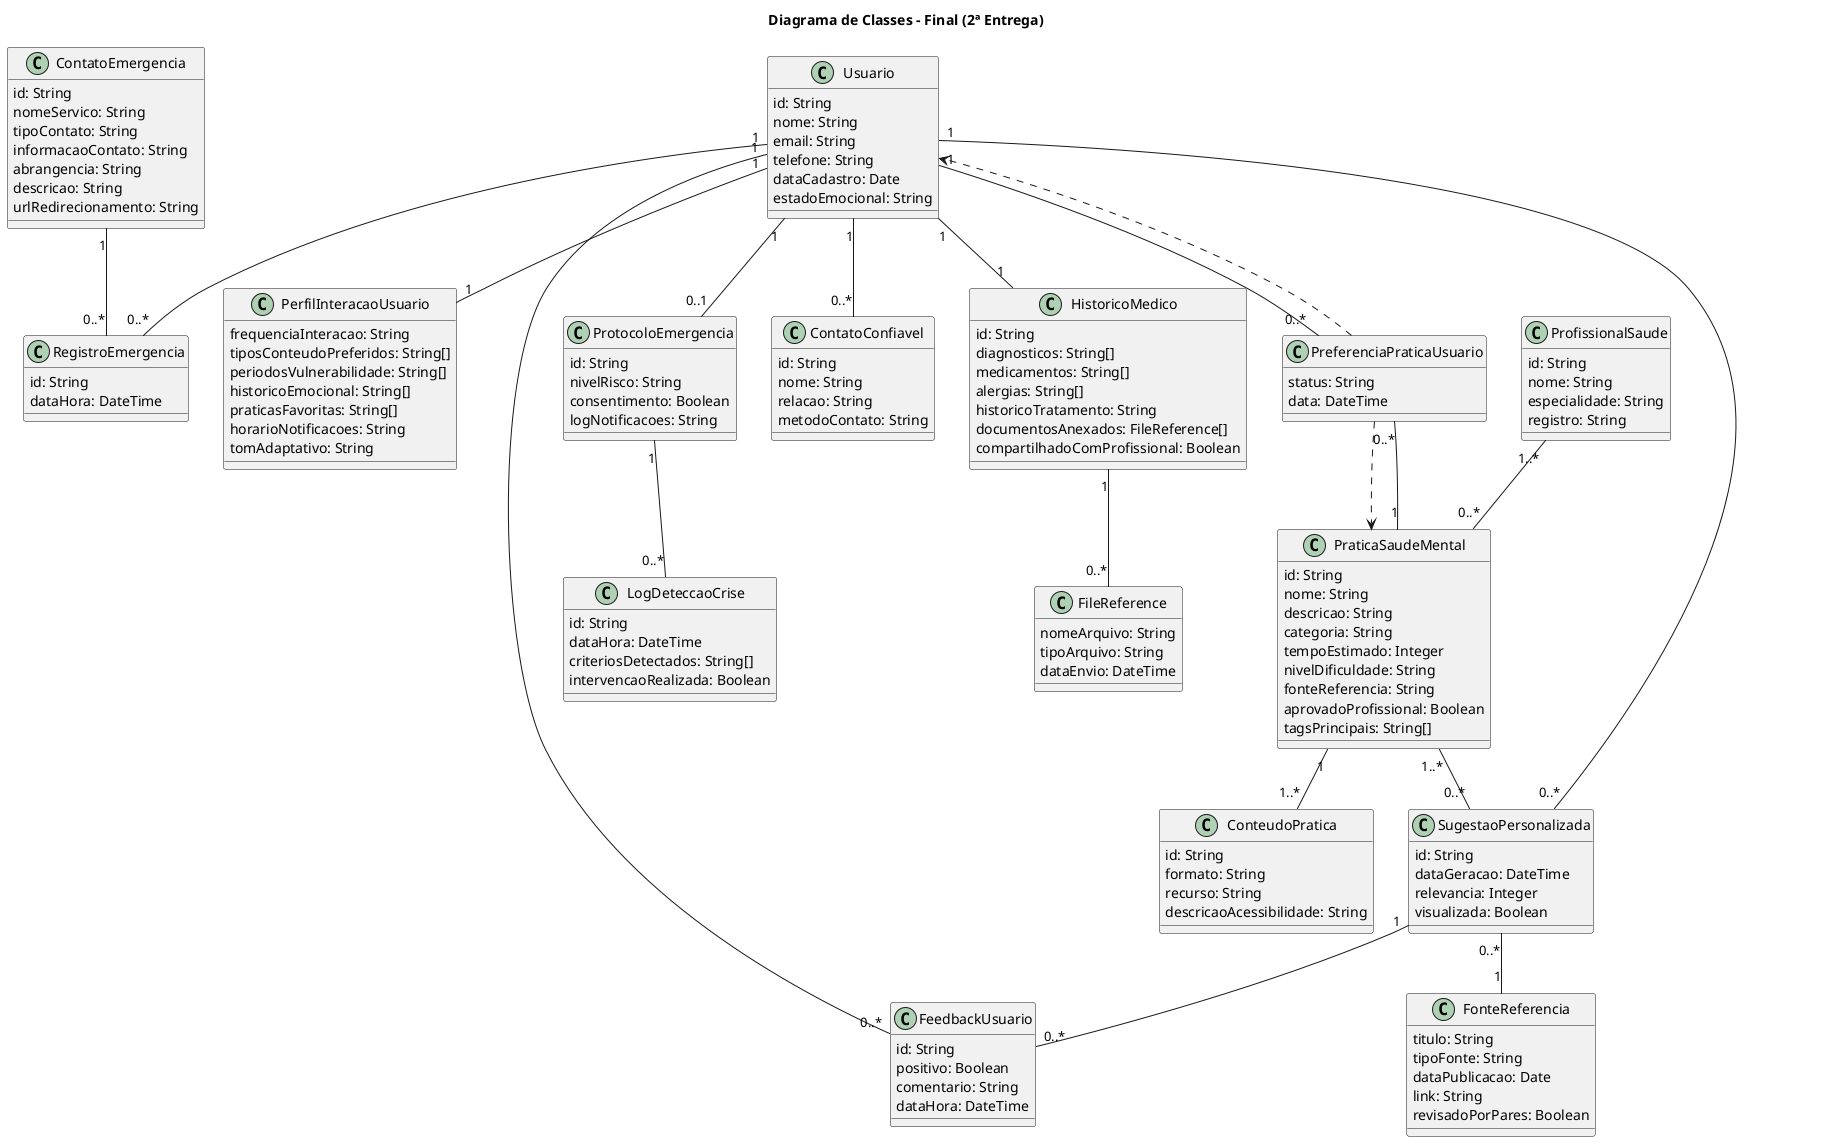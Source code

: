 @startuml
title Diagrama de Classes - Final (2ª Entrega)

' ------------------ CLASSES ------------------

class Usuario {
  id: String
  nome: String
  email: String
  telefone: String
  dataCadastro: Date
  estadoEmocional: String
}

class ContatoEmergencia {
  id: String
  nomeServico: String
  tipoContato: String
  informacaoContato: String
  abrangencia: String
  descricao: String
  urlRedirecionamento: String
}

class RegistroEmergencia {
  id: String
  dataHora: DateTime
}

class PraticaSaudeMental {
  id: String
  nome: String
  descricao: String
  categoria: String
  tempoEstimado: Integer
  nivelDificuldade: String
  fonteReferencia: String
  aprovadoProfissional: Boolean
  tagsPrincipais: String[]
}

class ConteudoPratica {
  id: String
  formato: String
  recurso: String
  descricaoAcessibilidade: String
}

class PreferenciaPraticaUsuario {
  status: String
  data: DateTime
}

class SugestaoPersonalizada {
  id: String
  dataGeracao: DateTime
  relevancia: Integer
  visualizada: Boolean
}

class ProfissionalSaude {
  id: String
  nome: String
  especialidade: String
  registro: String
}

class PerfilInteracaoUsuario {
  frequenciaInteracao: String
  tiposConteudoPreferidos: String[]
  periodosVulnerabilidade: String[]
  historicoEmocional: String[]
  praticasFavoritas: String[]
  horarioNotificacoes: String
  tomAdaptativo: String
}

class FonteReferencia {
  titulo: String
  tipoFonte: String
  dataPublicacao: Date
  link: String
  revisadoPorPares: Boolean
}

class FeedbackUsuario {
  id: String
  positivo: Boolean
  comentario: String
  dataHora: DateTime
}

class ProtocoloEmergencia {
  id: String
  nivelRisco: String
  consentimento: Boolean
  logNotificacoes: String
}

class ContatoConfiavel {
  id: String
  nome: String
  relacao: String
  metodoContato: String
}

class LogDeteccaoCrise {
  id: String
  dataHora: DateTime
  criteriosDetectados: String[]
  intervencaoRealizada: Boolean
}

class HistoricoMedico {
  id: String
  diagnosticos: String[]
  medicamentos: String[]
  alergias: String[]
  historicoTratamento: String
  documentosAnexados: FileReference[]
  compartilhadoComProfissional: Boolean
}

class FileReference {
  nomeArquivo: String
  tipoArquivo: String
  dataEnvio: DateTime
}

' ------------------ RELACIONAMENTOS ------------------

Usuario "1" -- "0..*" RegistroEmergencia
ContatoEmergencia "1" -- "0..*" RegistroEmergencia

PraticaSaudeMental "1" -- "1..*" ConteudoPratica

Usuario "1" -- "0..*" PreferenciaPraticaUsuario
PraticaSaudeMental "1" -- "0..*" PreferenciaPraticaUsuario
PreferenciaPraticaUsuario ..> Usuario
PreferenciaPraticaUsuario ..> PraticaSaudeMental

Usuario "1" -- "0..*" SugestaoPersonalizada
PraticaSaudeMental "1..*" -- "0..*" SugestaoPersonalizada
ProfissionalSaude "1..*" -- "0..*" PraticaSaudeMental

Usuario "1" -- "1" PerfilInteracaoUsuario
SugestaoPersonalizada "0..*" -- "1" FonteReferencia
Usuario "1" -- "0..*" FeedbackUsuario
SugestaoPersonalizada "1" -- "0..*" FeedbackUsuario

Usuario "1" -- "0..1" ProtocoloEmergencia
Usuario "1" -- "0..*" ContatoConfiavel
ProtocoloEmergencia "1" -- "0..*" LogDeteccaoCrise

Usuario "1" -- "1" HistoricoMedico
HistoricoMedico "1" -- "0..*" FileReference
@enduml
